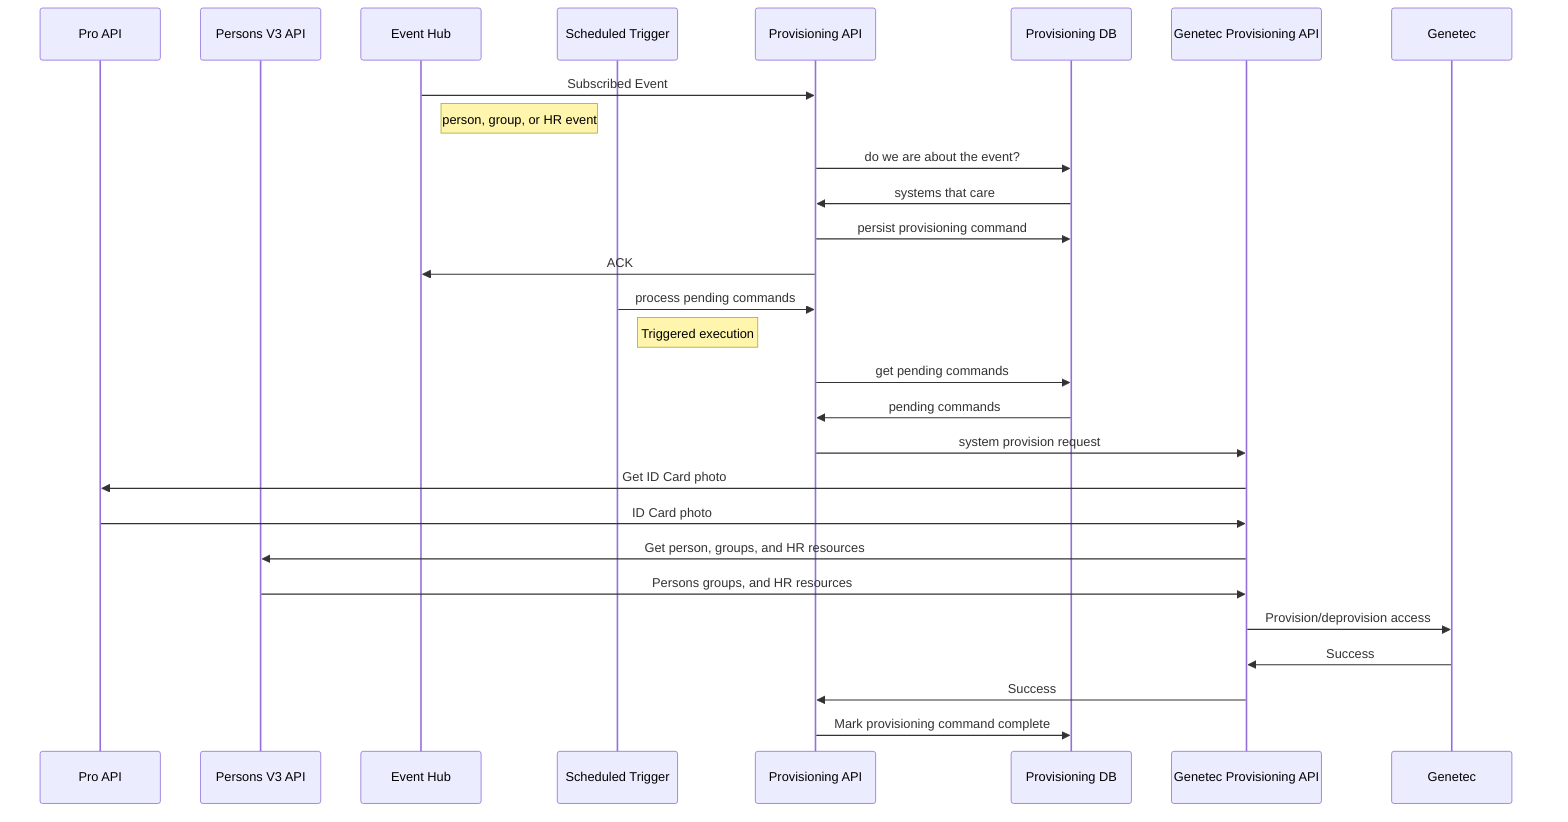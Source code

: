 sequenceDiagram

    participant proAPI as Pro API
    participant personsV3 as Persons V3 API
    participant eventHub as Event Hub
    participant scheduledTrigger as Scheduled Trigger
    participant provisioningAPI as Provisioning API
    participant provisioningDB as Provisioning DB
    participant genetecAPI as Genetec Provisioning API
    participant genetec as Genetec
 

    eventHub ->> provisioningAPI:Subscribed Event
    note right of eventHub: person, group, or HR event
    provisioningAPI ->> provisioningDB: do we are about the event?
    provisioningDB ->> provisioningAPI: systems that care
    provisioningAPI ->> provisioningDB: persist provisioning command
    provisioningAPI ->> eventHub: ACK

    scheduledTrigger ->> provisioningAPI: process pending commands
    note right of scheduledTrigger: Triggered execution
    provisioningAPI ->> provisioningDB: get pending commands
    provisioningDB ->> provisioningAPI: pending commands
    provisioningAPI ->> genetecAPI: system provision request
    genetecAPI ->> proAPI: Get ID Card photo
    proAPI ->> genetecAPI: ID Card photo
    genetecAPI ->> personsV3: Get person, groups, and HR resources
    personsV3 ->> genetecAPI: Persons groups, and HR resources
    genetecAPI ->> genetec: Provision/deprovision access
    genetec ->> genetecAPI: Success
    genetecAPI ->> provisioningAPI: Success
    provisioningAPI ->> provisioningDB: Mark provisioning command complete